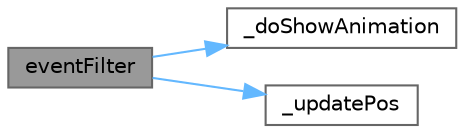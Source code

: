 digraph "eventFilter"
{
 // LATEX_PDF_SIZE
  bgcolor="transparent";
  edge [fontname=Helvetica,fontsize=10,labelfontname=Helvetica,labelfontsize=10];
  node [fontname=Helvetica,fontsize=10,shape=box,height=0.2,width=0.4];
  rankdir="LR";
  Node1 [id="Node000001",label="eventFilter",height=0.2,width=0.4,color="gray40", fillcolor="grey60", style="filled", fontcolor="black",tooltip="事件过滤器"];
  Node1 -> Node2 [id="edge1_Node000001_Node000002",color="steelblue1",style="solid",tooltip=" "];
  Node2 [id="Node000002",label="_doShowAnimation",height=0.2,width=0.4,color="grey40", fillcolor="white", style="filled",URL="$class_ela_tool_tip_private.html#a9ec3c4410ba479ad4280b241151d9172",tooltip="执行显示动画"];
  Node1 -> Node3 [id="edge2_Node000001_Node000003",color="steelblue1",style="solid",tooltip=" "];
  Node3 [id="Node000003",label="_updatePos",height=0.2,width=0.4,color="grey40", fillcolor="white", style="filled",URL="$class_ela_tool_tip_private.html#ab51dc4c04c0c41164eae11d113d07521",tooltip="更新工具提示位置"];
}

